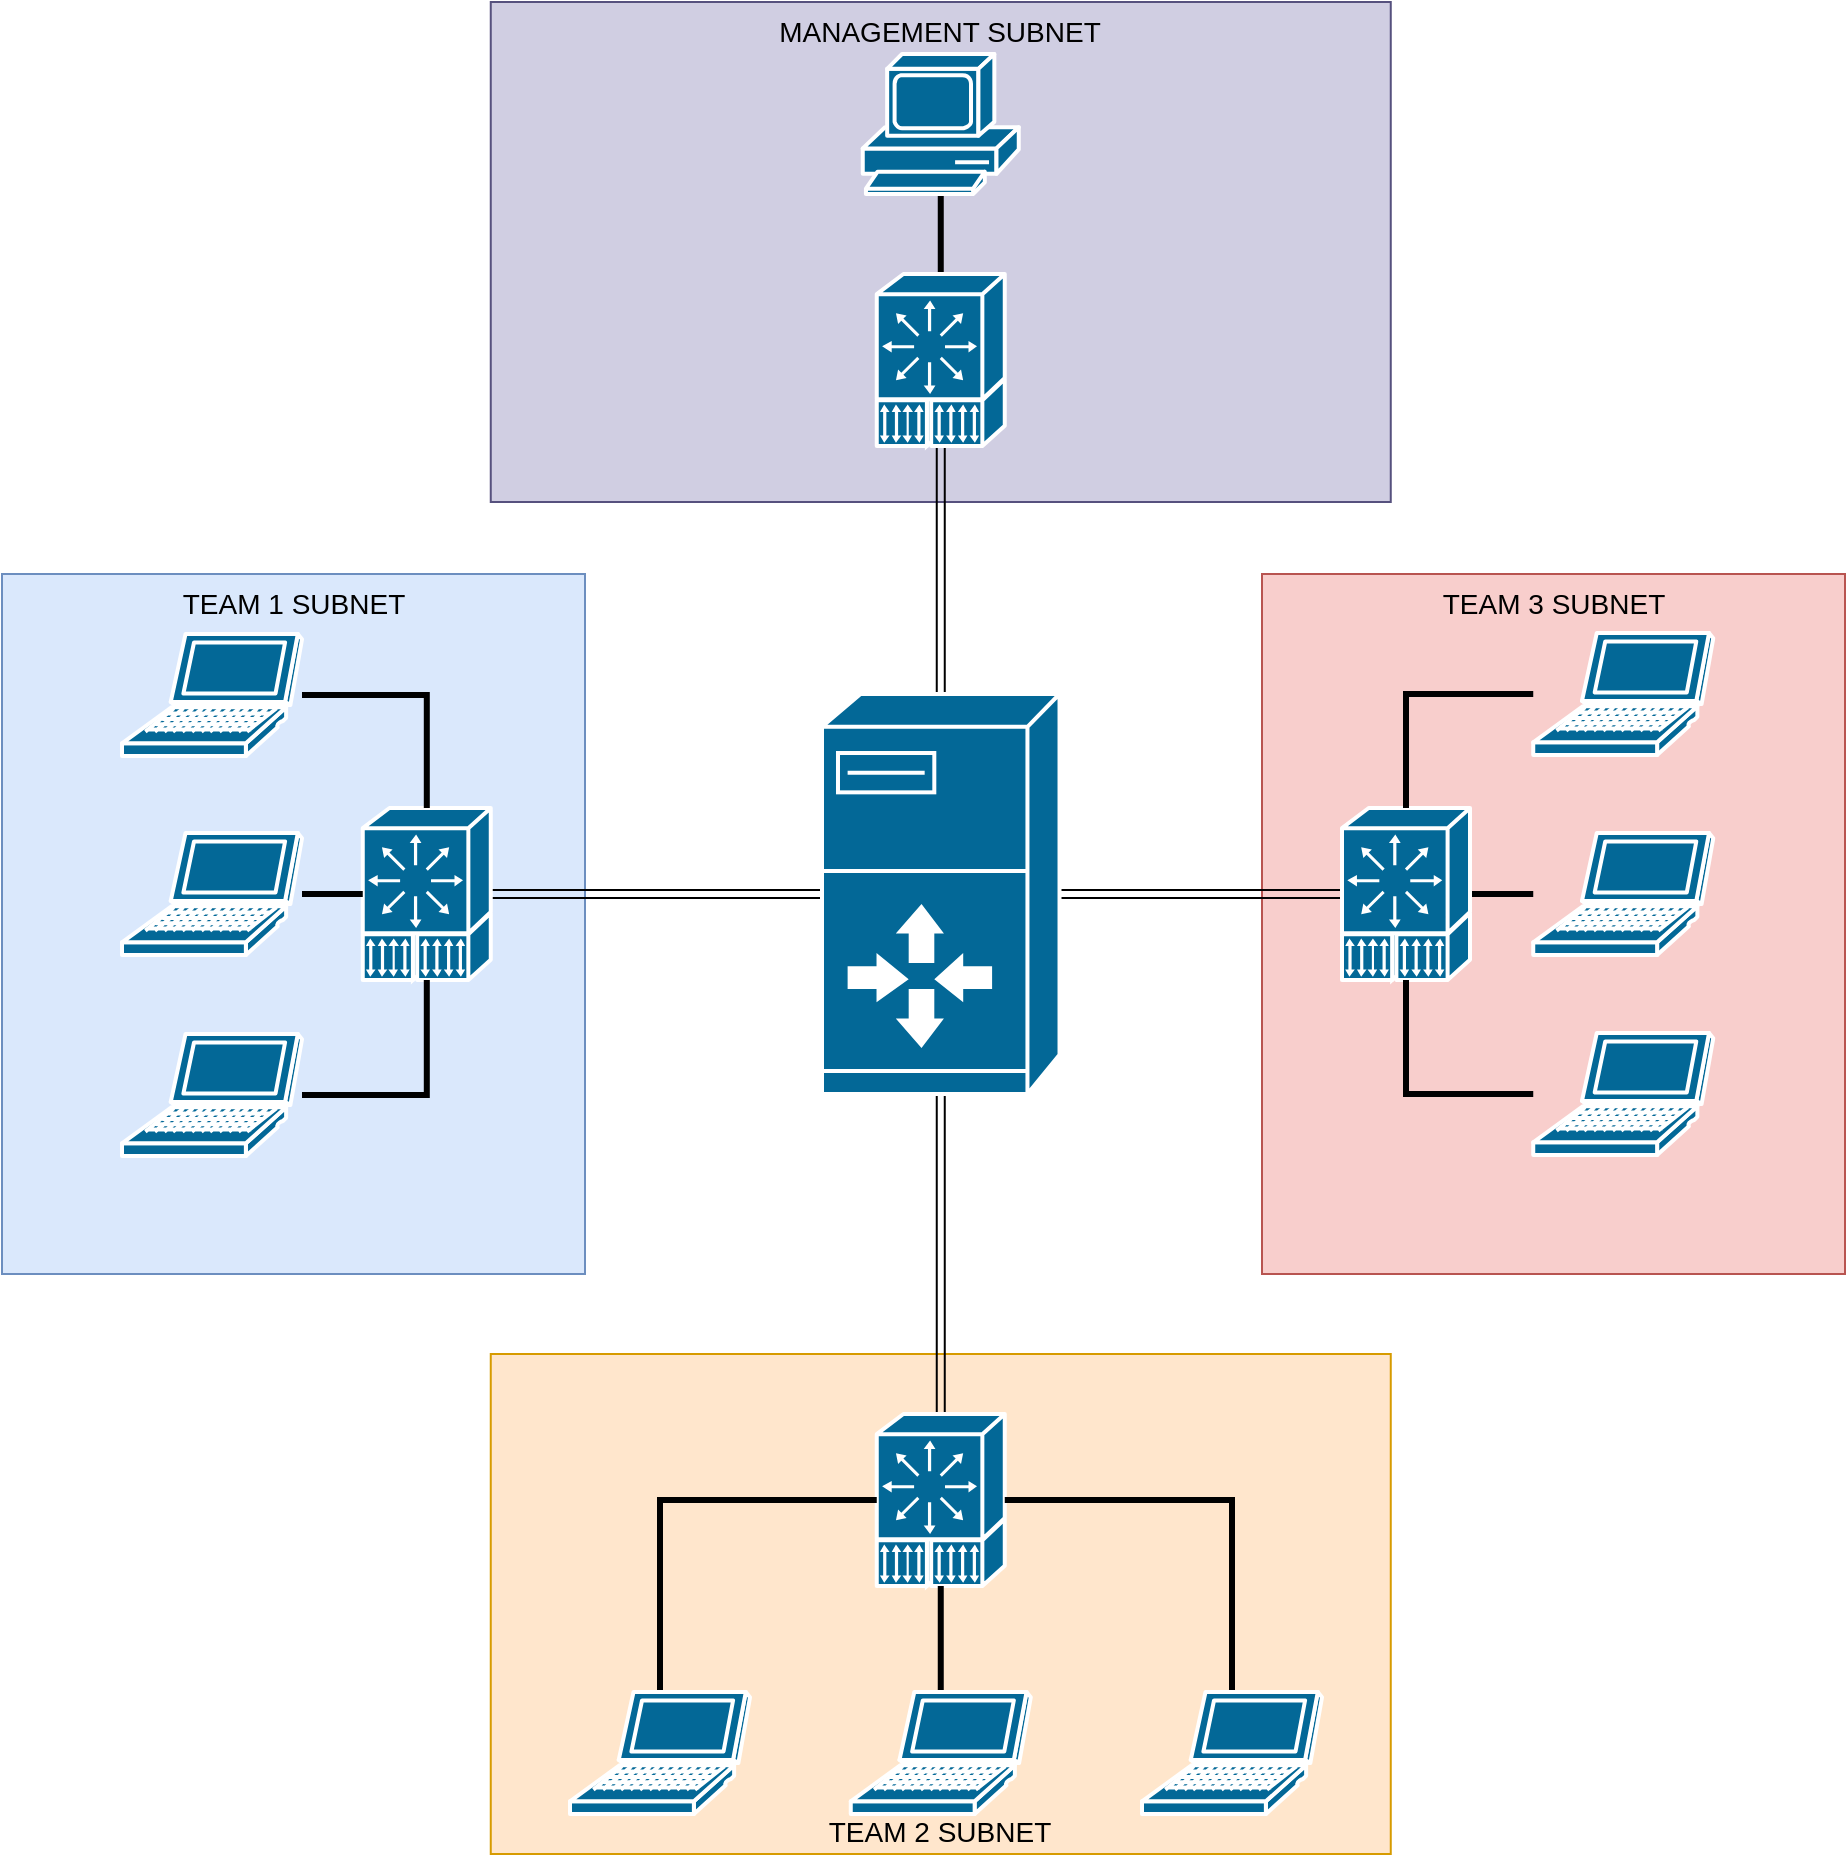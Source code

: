 <mxfile version="12.7.0" type="github">
  <diagram id="l5GeEBfZHHssQlTQPTFa" name="Page-1">
    <mxGraphModel dx="782" dy="731" grid="1" gridSize="10" guides="1" tooltips="1" connect="1" arrows="1" fold="1" page="1" pageScale="1" pageWidth="1600" pageHeight="1200" math="0" shadow="0">
      <root>
        <mxCell id="0"/>
        <mxCell id="1" parent="0"/>
        <mxCell id="af_4JqwX-g0Q7I4TWF5g-32" value="TEAM 2 SUBNET" style="whiteSpace=wrap;html=1;fillColor=#ffe6cc;fontSize=14;strokeColor=#d79b00;verticalAlign=bottom;flipV=0;flipH=0;align=center;labelPosition=center;verticalLabelPosition=middle;direction=south;aspect=fixed;" parent="1" vertex="1">
          <mxGeometry x="664.38" y="926" width="450" height="250" as="geometry"/>
        </mxCell>
        <mxCell id="af_4JqwX-g0Q7I4TWF5g-33" value="TEAM 3 SUBNET" style="whiteSpace=wrap;html=1;fillColor=#f8cecc;fontSize=14;strokeColor=#b85450;verticalAlign=top;aspect=fixed;" parent="1" vertex="1">
          <mxGeometry x="1050" y="536" width="291.5" height="350" as="geometry"/>
        </mxCell>
        <mxCell id="af_4JqwX-g0Q7I4TWF5g-31" value="MANAGEMENT SUBNET" style="whiteSpace=wrap;html=1;fillColor=#d0cee2;fontSize=14;strokeColor=#56517e;verticalAlign=top;" parent="1" vertex="1">
          <mxGeometry x="664.38" y="250" width="450" height="250" as="geometry"/>
        </mxCell>
        <mxCell id="af_4JqwX-g0Q7I4TWF5g-30" value="TEAM 1 SUBNET" style="whiteSpace=wrap;html=1;fillColor=#dae8fc;fontSize=14;strokeColor=#6c8ebf;verticalAlign=top;aspect=fixed;" parent="1" vertex="1">
          <mxGeometry x="420" y="536" width="291.5" height="350" as="geometry"/>
        </mxCell>
        <mxCell id="af_4JqwX-g0Q7I4TWF5g-16" value="" style="edgeStyle=orthogonalEdgeStyle;rounded=0;orthogonalLoop=1;jettySize=auto;html=1;shape=link;" parent="1" source="af_4JqwX-g0Q7I4TWF5g-1" target="af_4JqwX-g0Q7I4TWF5g-14" edge="1">
          <mxGeometry relative="1" as="geometry"/>
        </mxCell>
        <mxCell id="af_4JqwX-g0Q7I4TWF5g-17" value="" style="edgeStyle=orthogonalEdgeStyle;rounded=0;orthogonalLoop=1;jettySize=auto;html=1;shape=link;" parent="1" source="af_4JqwX-g0Q7I4TWF5g-1" target="af_4JqwX-g0Q7I4TWF5g-13" edge="1">
          <mxGeometry relative="1" as="geometry"/>
        </mxCell>
        <mxCell id="af_4JqwX-g0Q7I4TWF5g-18" value="" style="edgeStyle=orthogonalEdgeStyle;rounded=0;orthogonalLoop=1;jettySize=auto;html=1;shape=link;" parent="1" source="af_4JqwX-g0Q7I4TWF5g-1" target="af_4JqwX-g0Q7I4TWF5g-12" edge="1">
          <mxGeometry relative="1" as="geometry"/>
        </mxCell>
        <mxCell id="af_4JqwX-g0Q7I4TWF5g-19" value="" style="edgeStyle=orthogonalEdgeStyle;rounded=0;orthogonalLoop=1;jettySize=auto;html=1;shape=link;" parent="1" source="af_4JqwX-g0Q7I4TWF5g-1" target="af_4JqwX-g0Q7I4TWF5g-11" edge="1">
          <mxGeometry relative="1" as="geometry"/>
        </mxCell>
        <mxCell id="af_4JqwX-g0Q7I4TWF5g-1" value="" style="shape=mxgraph.cisco.servers.server_with_router;html=1;dashed=0;fillColor=#036897;strokeColor=#ffffff;strokeWidth=2;verticalLabelPosition=bottom;verticalAlign=top" parent="1" vertex="1">
          <mxGeometry x="830" y="596" width="118.76" height="200" as="geometry"/>
        </mxCell>
        <mxCell id="af_4JqwX-g0Q7I4TWF5g-91" value="" style="edgeStyle=orthogonalEdgeStyle;rounded=0;orthogonalLoop=1;jettySize=auto;html=1;endArrow=none;endFill=0;strokeWidth=3;" parent="1" source="af_4JqwX-g0Q7I4TWF5g-11" target="af_4JqwX-g0Q7I4TWF5g-20" edge="1">
          <mxGeometry relative="1" as="geometry"/>
        </mxCell>
        <mxCell id="af_4JqwX-g0Q7I4TWF5g-11" value="" style="shape=mxgraph.cisco.computers_and_peripherals.pc_adapter_card;html=1;dashed=0;fillColor=#036897;strokeColor=#ffffff;strokeWidth=2;verticalLabelPosition=bottom;verticalAlign=top" parent="1" vertex="1">
          <mxGeometry x="857.38" y="386" width="64" height="86" as="geometry"/>
        </mxCell>
        <mxCell id="af_4JqwX-g0Q7I4TWF5g-12" value="" style="shape=mxgraph.cisco.computers_and_peripherals.pc_adapter_card;html=1;dashed=0;fillColor=#036897;strokeColor=#ffffff;strokeWidth=2;verticalLabelPosition=bottom;verticalAlign=top" parent="1" vertex="1">
          <mxGeometry x="600.38" y="653" width="64" height="86" as="geometry"/>
        </mxCell>
        <mxCell id="af_4JqwX-g0Q7I4TWF5g-92" value="" style="edgeStyle=orthogonalEdgeStyle;rounded=0;orthogonalLoop=1;jettySize=auto;html=1;endArrow=none;endFill=0;strokeWidth=3;" parent="1" source="af_4JqwX-g0Q7I4TWF5g-13" target="af_4JqwX-g0Q7I4TWF5g-44" edge="1">
          <mxGeometry relative="1" as="geometry"/>
        </mxCell>
        <mxCell id="af_4JqwX-g0Q7I4TWF5g-13" value="" style="shape=mxgraph.cisco.computers_and_peripherals.pc_adapter_card;html=1;dashed=0;fillColor=#036897;strokeColor=#ffffff;strokeWidth=2;verticalLabelPosition=bottom;verticalAlign=top" parent="1" vertex="1">
          <mxGeometry x="1090" y="653" width="64" height="86" as="geometry"/>
        </mxCell>
        <mxCell id="af_4JqwX-g0Q7I4TWF5g-14" value="" style="shape=mxgraph.cisco.computers_and_peripherals.pc_adapter_card;html=1;dashed=0;fillColor=#036897;strokeColor=#ffffff;strokeWidth=2;verticalLabelPosition=bottom;verticalAlign=top" parent="1" vertex="1">
          <mxGeometry x="857.38" y="956" width="64" height="86" as="geometry"/>
        </mxCell>
        <mxCell id="af_4JqwX-g0Q7I4TWF5g-20" value="" style="shape=mxgraph.cisco.computers_and_peripherals.pc;html=1;pointerEvents=1;dashed=0;fillColor=#036897;strokeColor=#ffffff;strokeWidth=2;verticalLabelPosition=bottom;verticalAlign=top;align=center;outlineConnect=0;" parent="1" vertex="1">
          <mxGeometry x="850.38" y="276" width="78" height="70" as="geometry"/>
        </mxCell>
        <mxCell id="af_4JqwX-g0Q7I4TWF5g-29" value="&lt;span style=&quot;color: rgba(0 , 0 , 0 , 0) ; font-family: monospace ; font-size: 0px&quot;&gt;%3CmxGraphModel%3E%3Croot%3E%3CmxCell%20id%3D%220%22%2F%3E%3CmxCell%20id%3D%221%22%20parent%3D%220%22%2F%3E%3CmxCell%20id%3D%222%22%20value%3D%22Enterprise%20Networks%22%20style%3D%22whiteSpace%3Dwrap%3Bhtml%3D1%3BfillColor%3D%23FFD470%3BgradientColor%3Dnone%3BfontSize%3D14%3BstrokeColor%3Dnone%3BverticalAlign%3Dtop%3B%22%20vertex%3D%221%22%20parent%3D%221%22%3E%3CmxGeometry%20x%3D%22170%22%20y%3D%22100%22%20width%3D%22317%22%20height%3D%22678%22%20as%3D%22geometry%22%2F%3E%3C%2FmxCell%3E%3C%2Froot%3E%3C%2FmxGraphModel%3E&lt;/span&gt;" style="text;html=1;align=center;verticalAlign=middle;resizable=0;points=[];autosize=1;" parent="1" vertex="1">
          <mxGeometry x="612" y="480" width="20" height="20" as="geometry"/>
        </mxCell>
        <mxCell id="af_4JqwX-g0Q7I4TWF5g-82" style="edgeStyle=orthogonalEdgeStyle;rounded=0;orthogonalLoop=1;jettySize=auto;html=1;endArrow=none;endFill=0;strokeWidth=3;sourcePortConstraint=north;" parent="1" source="af_4JqwX-g0Q7I4TWF5g-34" target="af_4JqwX-g0Q7I4TWF5g-14" edge="1">
          <mxGeometry relative="1" as="geometry"/>
        </mxCell>
        <mxCell id="af_4JqwX-g0Q7I4TWF5g-34" value="" style="shape=mxgraph.cisco.computers_and_peripherals.laptop;html=1;pointerEvents=1;dashed=0;fillColor=#036897;strokeColor=#ffffff;strokeWidth=2;verticalLabelPosition=bottom;verticalAlign=top;align=center;outlineConnect=0;" parent="1" vertex="1">
          <mxGeometry x="990" y="1095" width="90" height="61" as="geometry"/>
        </mxCell>
        <mxCell id="af_4JqwX-g0Q7I4TWF5g-81" style="edgeStyle=orthogonalEdgeStyle;rounded=0;orthogonalLoop=1;jettySize=auto;html=1;endArrow=none;endFill=0;strokeWidth=3;targetPortConstraint=west;" parent="1" source="af_4JqwX-g0Q7I4TWF5g-37" target="af_4JqwX-g0Q7I4TWF5g-14" edge="1">
          <mxGeometry relative="1" as="geometry"/>
        </mxCell>
        <mxCell id="af_4JqwX-g0Q7I4TWF5g-37" value="" style="shape=mxgraph.cisco.computers_and_peripherals.laptop;html=1;pointerEvents=1;dashed=0;fillColor=#036897;strokeColor=#ffffff;strokeWidth=2;verticalLabelPosition=bottom;verticalAlign=top;align=center;outlineConnect=0;" parent="1" vertex="1">
          <mxGeometry x="704" y="1095" width="90" height="61" as="geometry"/>
        </mxCell>
        <mxCell id="af_4JqwX-g0Q7I4TWF5g-84" value="" style="edgeStyle=orthogonalEdgeStyle;rounded=0;orthogonalLoop=1;jettySize=auto;html=1;endArrow=none;endFill=0;strokeWidth=3;" parent="1" source="af_4JqwX-g0Q7I4TWF5g-38" target="af_4JqwX-g0Q7I4TWF5g-14" edge="1">
          <mxGeometry relative="1" as="geometry"/>
        </mxCell>
        <mxCell id="af_4JqwX-g0Q7I4TWF5g-38" value="" style="shape=mxgraph.cisco.computers_and_peripherals.laptop;html=1;pointerEvents=1;dashed=0;fillColor=#036897;strokeColor=#ffffff;strokeWidth=2;verticalLabelPosition=bottom;verticalAlign=top;align=center;outlineConnect=0;" parent="1" vertex="1">
          <mxGeometry x="844.38" y="1095" width="90" height="61" as="geometry"/>
        </mxCell>
        <mxCell id="af_4JqwX-g0Q7I4TWF5g-89" style="edgeStyle=orthogonalEdgeStyle;rounded=0;orthogonalLoop=1;jettySize=auto;html=1;endArrow=none;endFill=0;strokeWidth=3;" parent="1" source="af_4JqwX-g0Q7I4TWF5g-39" target="af_4JqwX-g0Q7I4TWF5g-12" edge="1">
          <mxGeometry relative="1" as="geometry"/>
        </mxCell>
        <mxCell id="af_4JqwX-g0Q7I4TWF5g-39" value="" style="shape=mxgraph.cisco.computers_and_peripherals.laptop;html=1;pointerEvents=1;dashed=0;fillColor=#036897;strokeColor=#ffffff;strokeWidth=2;verticalLabelPosition=bottom;verticalAlign=top;align=center;outlineConnect=0;" parent="1" vertex="1">
          <mxGeometry x="480" y="766" width="90" height="61" as="geometry"/>
        </mxCell>
        <mxCell id="af_4JqwX-g0Q7I4TWF5g-85" style="edgeStyle=orthogonalEdgeStyle;rounded=0;orthogonalLoop=1;jettySize=auto;html=1;endArrow=none;endFill=0;strokeWidth=3;" parent="1" source="af_4JqwX-g0Q7I4TWF5g-40" target="af_4JqwX-g0Q7I4TWF5g-12" edge="1">
          <mxGeometry relative="1" as="geometry"/>
        </mxCell>
        <mxCell id="af_4JqwX-g0Q7I4TWF5g-40" value="" style="shape=mxgraph.cisco.computers_and_peripherals.laptop;html=1;pointerEvents=1;dashed=0;fillColor=#036897;strokeColor=#ffffff;strokeWidth=2;verticalLabelPosition=bottom;verticalAlign=top;align=center;outlineConnect=0;" parent="1" vertex="1">
          <mxGeometry x="480" y="566" width="90" height="61" as="geometry"/>
        </mxCell>
        <mxCell id="af_4JqwX-g0Q7I4TWF5g-100" value="" style="edgeStyle=orthogonalEdgeStyle;rounded=0;orthogonalLoop=1;jettySize=auto;html=1;endArrow=none;endFill=0;strokeWidth=3;" parent="1" source="af_4JqwX-g0Q7I4TWF5g-41" target="af_4JqwX-g0Q7I4TWF5g-12" edge="1">
          <mxGeometry relative="1" as="geometry"/>
        </mxCell>
        <mxCell id="af_4JqwX-g0Q7I4TWF5g-41" value="" style="shape=mxgraph.cisco.computers_and_peripherals.laptop;html=1;pointerEvents=1;dashed=0;fillColor=#036897;strokeColor=#ffffff;strokeWidth=2;verticalLabelPosition=bottom;verticalAlign=top;align=center;outlineConnect=0;" parent="1" vertex="1">
          <mxGeometry x="480" y="665.5" width="90" height="61" as="geometry"/>
        </mxCell>
        <mxCell id="af_4JqwX-g0Q7I4TWF5g-99" style="edgeStyle=orthogonalEdgeStyle;rounded=0;orthogonalLoop=1;jettySize=auto;html=1;endArrow=none;endFill=0;strokeWidth=3;" parent="1" source="af_4JqwX-g0Q7I4TWF5g-42" target="af_4JqwX-g0Q7I4TWF5g-13" edge="1">
          <mxGeometry relative="1" as="geometry"/>
        </mxCell>
        <mxCell id="af_4JqwX-g0Q7I4TWF5g-42" value="" style="shape=mxgraph.cisco.computers_and_peripherals.laptop;html=1;pointerEvents=1;dashed=0;fillColor=#036897;strokeColor=#ffffff;strokeWidth=2;verticalLabelPosition=bottom;verticalAlign=top;align=center;outlineConnect=0;" parent="1" vertex="1">
          <mxGeometry x="1185.62" y="765.5" width="90" height="61" as="geometry"/>
        </mxCell>
        <mxCell id="af_4JqwX-g0Q7I4TWF5g-94" style="edgeStyle=orthogonalEdgeStyle;rounded=0;orthogonalLoop=1;jettySize=auto;html=1;endArrow=none;endFill=0;strokeWidth=3;" parent="1" source="af_4JqwX-g0Q7I4TWF5g-43" target="af_4JqwX-g0Q7I4TWF5g-13" edge="1">
          <mxGeometry relative="1" as="geometry">
            <mxPoint x="1122.62" y="635.5" as="targetPoint"/>
          </mxGeometry>
        </mxCell>
        <mxCell id="af_4JqwX-g0Q7I4TWF5g-43" value="" style="shape=mxgraph.cisco.computers_and_peripherals.laptop;html=1;pointerEvents=1;dashed=0;fillColor=#036897;strokeColor=#ffffff;strokeWidth=2;verticalLabelPosition=bottom;verticalAlign=top;align=center;outlineConnect=0;" parent="1" vertex="1">
          <mxGeometry x="1185.62" y="565.5" width="90" height="61" as="geometry"/>
        </mxCell>
        <mxCell id="af_4JqwX-g0Q7I4TWF5g-44" value="" style="shape=mxgraph.cisco.computers_and_peripherals.laptop;html=1;pointerEvents=1;dashed=0;fillColor=#036897;strokeColor=#ffffff;strokeWidth=2;verticalLabelPosition=bottom;verticalAlign=top;align=center;outlineConnect=0;" parent="1" vertex="1">
          <mxGeometry x="1185.62" y="665.5" width="90" height="61" as="geometry"/>
        </mxCell>
      </root>
    </mxGraphModel>
  </diagram>
</mxfile>
